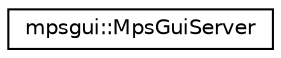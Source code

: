 digraph G
{
  edge [fontname="Helvetica",fontsize="10",labelfontname="Helvetica",labelfontsize="10"];
  node [fontname="Helvetica",fontsize="10",shape=record];
  rankdir=LR;
  Node1 [label="mpsgui::MpsGuiServer",height=0.2,width=0.4,color="black", fillcolor="white", style="filled",URL="$classmpsgui_1_1_mps_gui_server.html"];
}
